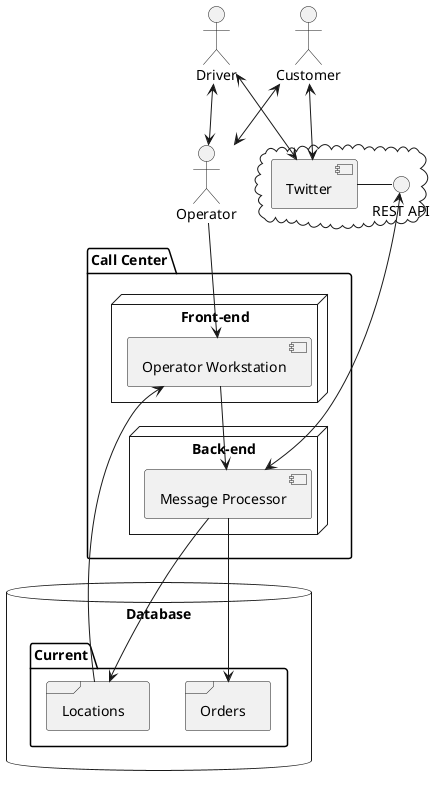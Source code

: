 @startuml

cloud {
  () "REST API" as TwitterAPI
  [Twitter] - TwitterAPI   
}


package "Call Center" {
  node "Front-end" {
	  [Operator Workstation]
  }
  
  node "Back-end" {
	  [Message Processor]
	} 
}
 
database "Database" {

  folder "Current" {
     frame "Locations" {
     }
     
     frame "Orders" {
     }
  }
}

:Driver: <--> [Twitter]
:Customer: <--> [Twitter]
:Operator: --> [Operator Workstation]
Locations --> [Operator Workstation]
[Operator Workstation] --> [Message Processor]
TwitterAPI <--> [Message Processor]
[Message Processor] --> Orders
[Message Processor] --> Locations
:Driver: <--> :Operator:
:Customer: <--> :Operator:


@enduml